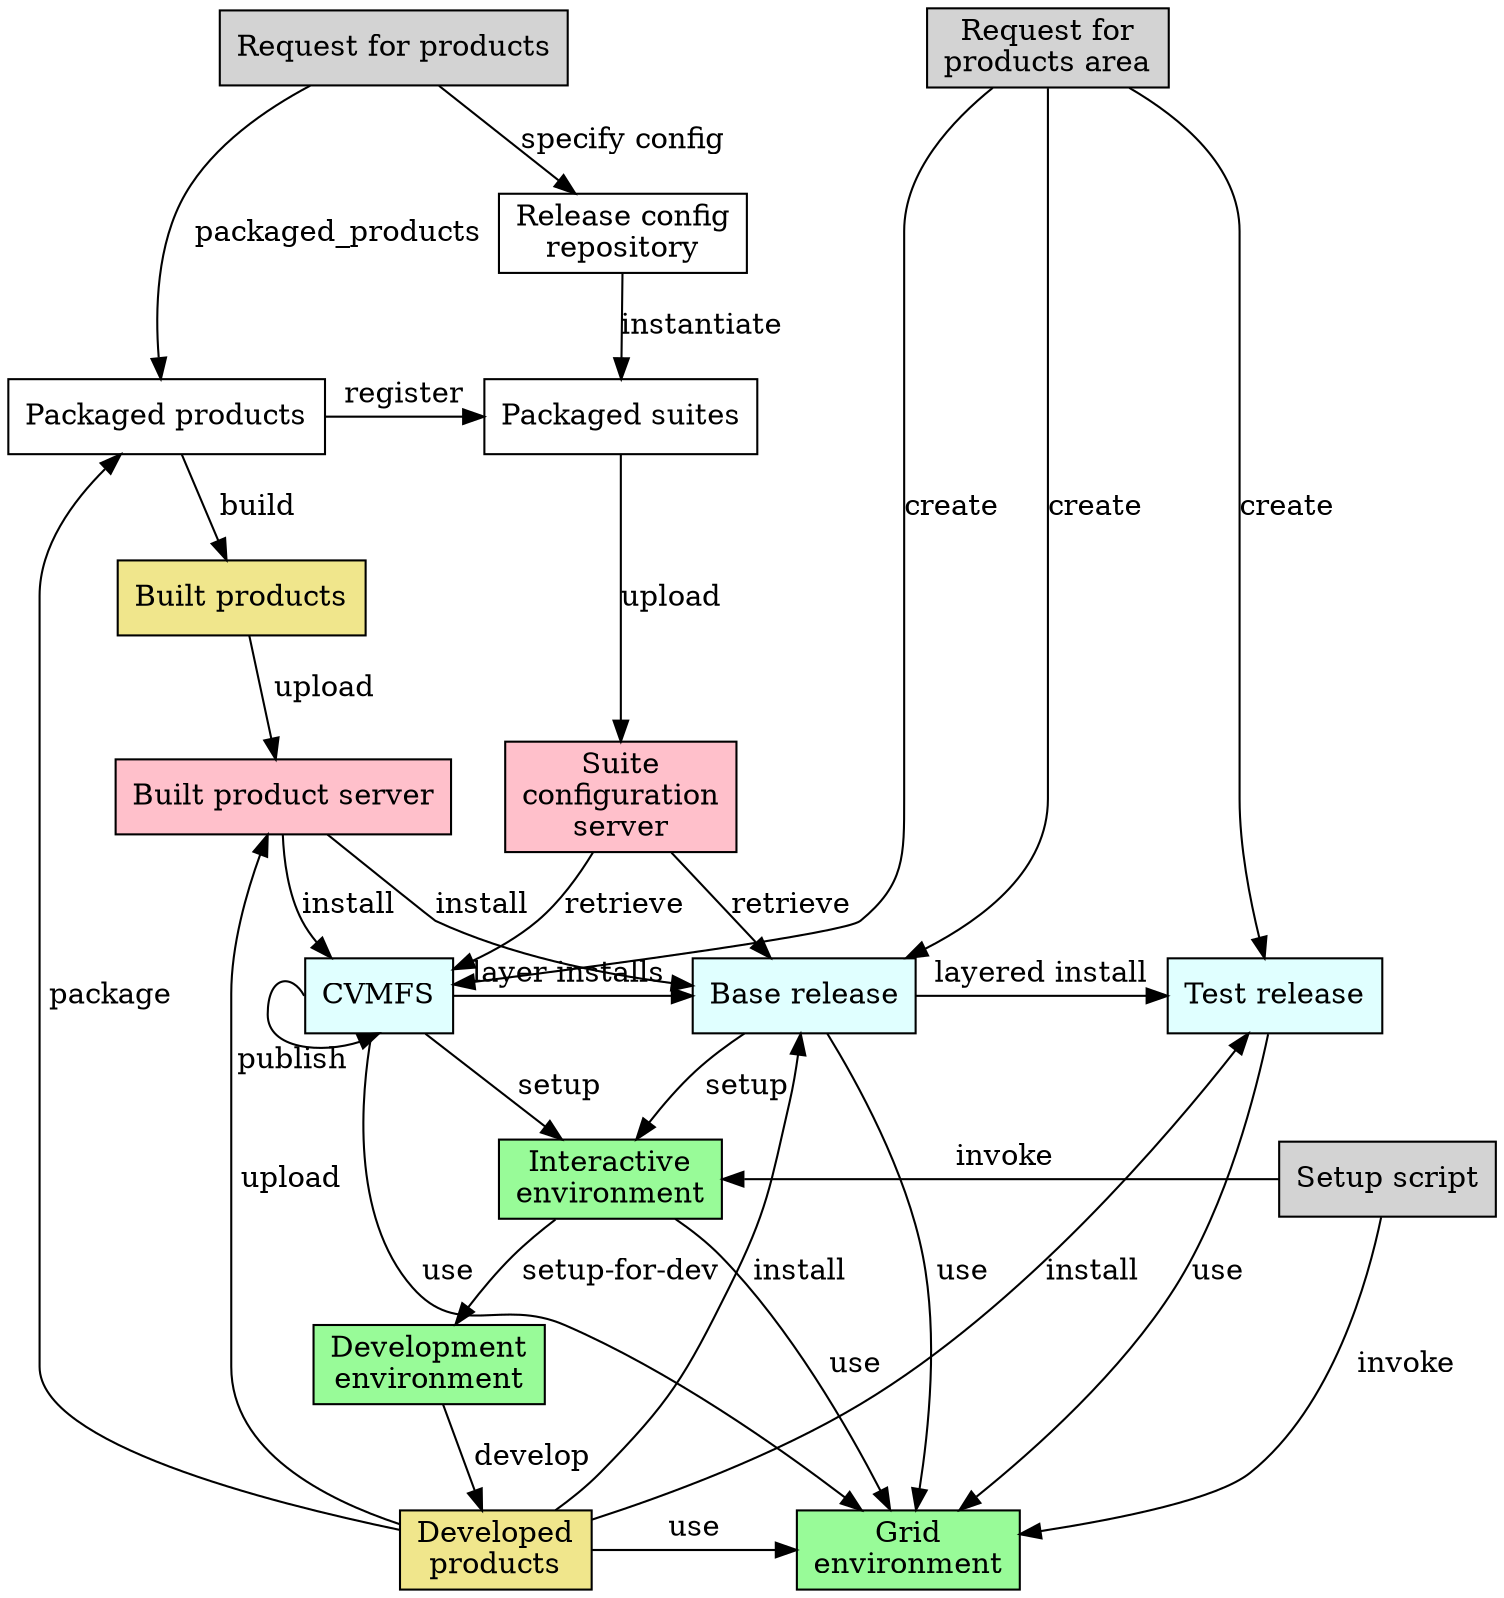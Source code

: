 digraph test {

  node [shape="rectangle"]
  
  request [label="Request for products", style=filled, fillcolor=lightgray]
  request_for_products_area [label="Request for\nproducts area", style=filled, fillcolor=lightgray]
  packaged_products [label="Packaged products"]
  scisoft [label="Built product server", style=filled, fillcolor=pink]
  suite_config_server [label="Suite\nconfiguration\nserver", style=filled, fillcolor=pink]
  build [label="Built products", style=filled, fillcolor=khaki]
  packaged_suites [label="Packaged suites"]
  release_config [label="Release config\nrepository"]
  developed [label="Developed\nproducts", style=filled, fillcolor=khaki]
  local_install [label="Base release", style=filled, fillcolor=lightcyan]
  test_release [label="Test release", style=filled, fillcolor=lightcyan]
  CVMFS [style=filled, fillcolor=lightcyan]
  interactive [label="Interactive\nenvironment", style=filled, fillcolor=palegreen]
  grid [label="Grid\nenvironment", style=filled, fillcolor=palegreen]
  development [label="Development\nenvironment", style=filled, fillcolor=palegreen]
  setup [label="Setup script", style=filled, fillcolor=lightgray]

  { rank = same; developed; grid }
  { rank = same; packaged_suites; packaged_products }
  { rank = same; test_release; local_install; CVMFS }
  { rank = same; suite_config_server; scisoft}
  { rank = same; interactive; setup }
  { rank= same; request; request_for_products_area }

  CVMFS -> grid [label=" use"]
  CVMFS -> interactive [label=" setup"]
  CVMFS -> local_install [label="layer installs "]
  CVMFS:w -> CVMFS:s [xlabel="publish"]
  build -> scisoft [label=" upload"]
  local_install -> grid [label=" use"]
  local_install -> interactive [label=" setup"]
  local_install -> test_release[label="layered install"]
  packaged_products -> build [label=" build"]
  packaged_products -> packaged_suites [label="register"]
  packaged_suites -> suite_config_server [label="upload"]
  release_config -> packaged_suites [label = "instantiate"]
  request -> packaged_products [label=" packaged_products"]
  request -> release_config [label="specify config"]
  request_for_products_area -> CVMFS [label="create"]
  request_for_products_area -> local_install [label="create"]
  request_for_products_area -> test_release [label="create"]
  scisoft -> CVMFS [label="install"]
  scisoft -> local_install [label="install"]
  suite_config_server -> CVMFS [label="retrieve"]
  suite_config_server -> local_install [label="retrieve"]
  test_release -> grid [label="use"]
  interactive -> development [label=" setup-for-dev"]
  interactive -> grid [label="use"]
  setup -> interactive [label=" invoke"]
  setup -> grid [label=" invoke"]
  development -> developed [label=" develop"]
  developed -> local_install [label=" install"]
  developed -> grid [label="use"]
  developed -> scisoft [label=" upload"]
  developed -> packaged_products [label=" package"]
  developed -> test_release [label="install"]
}
 
